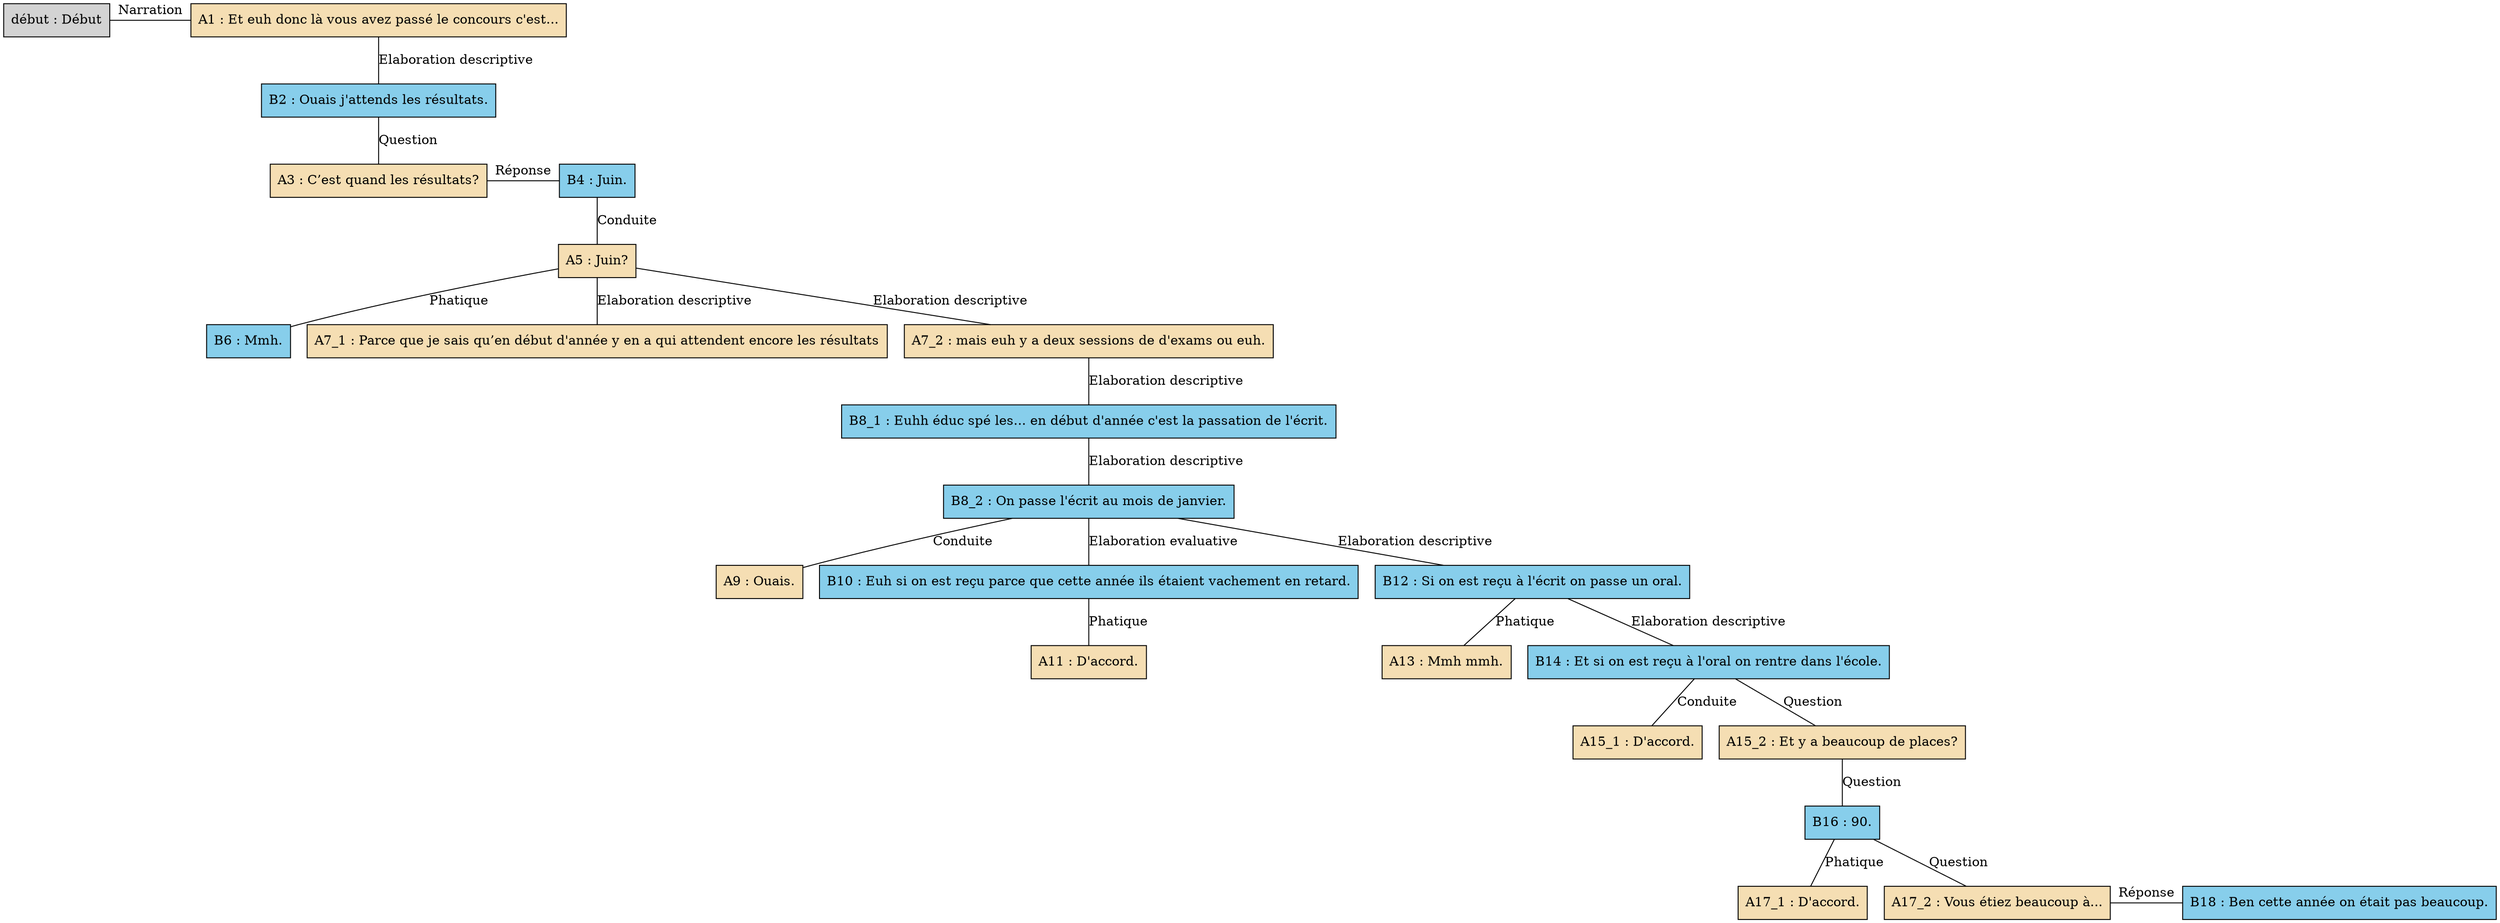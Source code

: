 digraph A03 {
	node [shape=box style=filled]
	"début" [label="début : Début"]
	A1 [label="A1 : Et euh donc là vous avez passé le concours c'est..." fillcolor=wheat]
	B2 [label="B2 : Ouais j'attends les résultats." fillcolor=skyblue]
	A3 [label="A3 : C’est quand les résultats?" fillcolor=wheat]
	B4 [label="B4 : Juin." fillcolor=skyblue]
	A5 [label="A5 : Juin?" fillcolor=wheat]
	B6 [label="B6 : Mmh." fillcolor=skyblue]
	A7_1 [label="A7_1 : Parce que je sais qu’en début d'année y en a qui attendent encore les résultats" fillcolor=wheat]
	A7_2 [label="A7_2 : mais euh y a deux sessions de d'exams ou euh." fillcolor=wheat]
	B8_1 [label="B8_1 : Euhh éduc spé les... en début d'année c'est la passation de l'écrit." fillcolor=skyblue]
	B8_2 [label="B8_2 : On passe l'écrit au mois de janvier." fillcolor=skyblue]
	A9 [label="A9 : Ouais." fillcolor=wheat]
	B10 [label="B10 : Euh si on est reçu parce que cette année ils étaient vachement en retard." fillcolor=skyblue]
	A11 [label="A11 : D'accord." fillcolor=wheat]
	B12 [label="B12 : Si on est reçu à l'écrit on passe un oral." fillcolor=skyblue]
	A13 [label="A13 : Mmh mmh." fillcolor=wheat]
	B14 [label="B14 : Et si on est reçu à l'oral on rentre dans l'école." fillcolor=skyblue]
	A15_1 [label="A15_1 : D'accord." fillcolor=wheat]
	A15_2 [label="A15_2 : Et y a beaucoup de places?" fillcolor=wheat]
	B16 [label="B16 : 90." fillcolor=skyblue]
	A17_1 [label="A17_1 : D'accord." fillcolor=wheat]
	A17_2 [label="A17_2 : Vous étiez beaucoup à..." fillcolor=wheat]
	B18 [label="B18 : Ben cette année on était pas beaucoup." fillcolor=skyblue]
	{
		rank=same
		"début"
		A1
		"début" -> A1 [label=Narration dir=none]
	}
	A1 -> B2 [label="Elaboration descriptive" dir=none]
	B2 -> A3 [label=Question dir=none]
	{
		rank=same
		A3
		B4
		A3 -> B4 [label="Réponse" dir=none]
	}
	B4 -> A5 [label=Conduite dir=none]
	A5 -> B6 [label=Phatique dir=none]
	A5 -> A7_1 [label="Elaboration descriptive" dir=none]
	A5 -> A7_2 [label="Elaboration descriptive" dir=none]
	A7_2 -> B8_1 [label="Elaboration descriptive" dir=none]
	B8_1 -> B8_2 [label="Elaboration descriptive" dir=none]
	B8_2 -> A9 [label=Conduite dir=none]
	B8_2 -> B10 [label="Elaboration evaluative" dir=none]
	B10 -> A11 [label=Phatique dir=none]
	B8_2 -> B12 [label="Elaboration descriptive" dir=none]
	B12 -> A13 [label=Phatique dir=none]
	B12 -> B14 [label="Elaboration descriptive" dir=none]
	B14 -> A15_1 [label=Conduite dir=none]
	B14 -> A15_2 [label=Question dir=none]
	A15_2 -> B16 [label=Question dir=none]
	B16 -> A17_1 [label=Phatique dir=none]
	B16 -> A17_2 [label=Question dir=none]
	{
		rank=same
		A17_2
		B18
		A17_2 -> B18 [label="Réponse" dir=none]
	}
}
